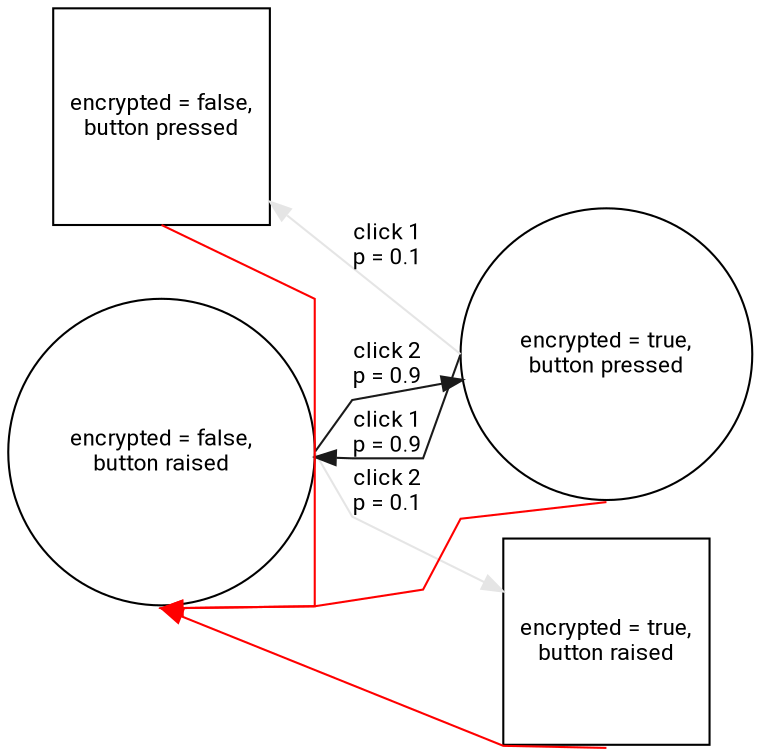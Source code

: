 digraph "04-simple-boolean-with-reset" {
  splines = polyline;
  rankdir = LR;
  node [
    shape = circle
    fontname = "Roboto"
    fontsize = 11
  ];
  edge [
    fontname = "Roboto"
    fontsize = 11
  ];

  off [
    label = "encrypted = false,\nbutton raised"
  ];
  on [
    label = "encrypted = true,\nbutton pressed"
  ];

  subgraph { rank = same; on_confused; off; };
  subgraph { rank = same; off_confused; on; };

  off_confused [
    label = "encrypted = true,\nbutton raised"
    shape = square
  ];
  on_confused [
    label = "encrypted = false,\nbutton pressed"
    shape = square
  ];

  off:e -> off_confused [
    label = "click 2\np = 0.1"
    color = grey90
    weight = 1
  ];
  off:e -> on [
    label = "click 2\np = 0.9"
    color = grey10
    weight = 9
  ];

  on:w -> on_confused [
    label = "click 1\np = 0.1"
    color = grey90
    weight = 1
  ];
  on:w -> off [
    label = "click 1\np = 0.9"
    color = grey10
    weight = 9
  ];

  off_confused:s -> off:s [
    color = red
    weight = 1
  ];
  on_confused:s -> off:s [
    color = red
    weight = 1
  ];
  on:s -> off:s [
    color = red
    weight = 1
  ];
}
